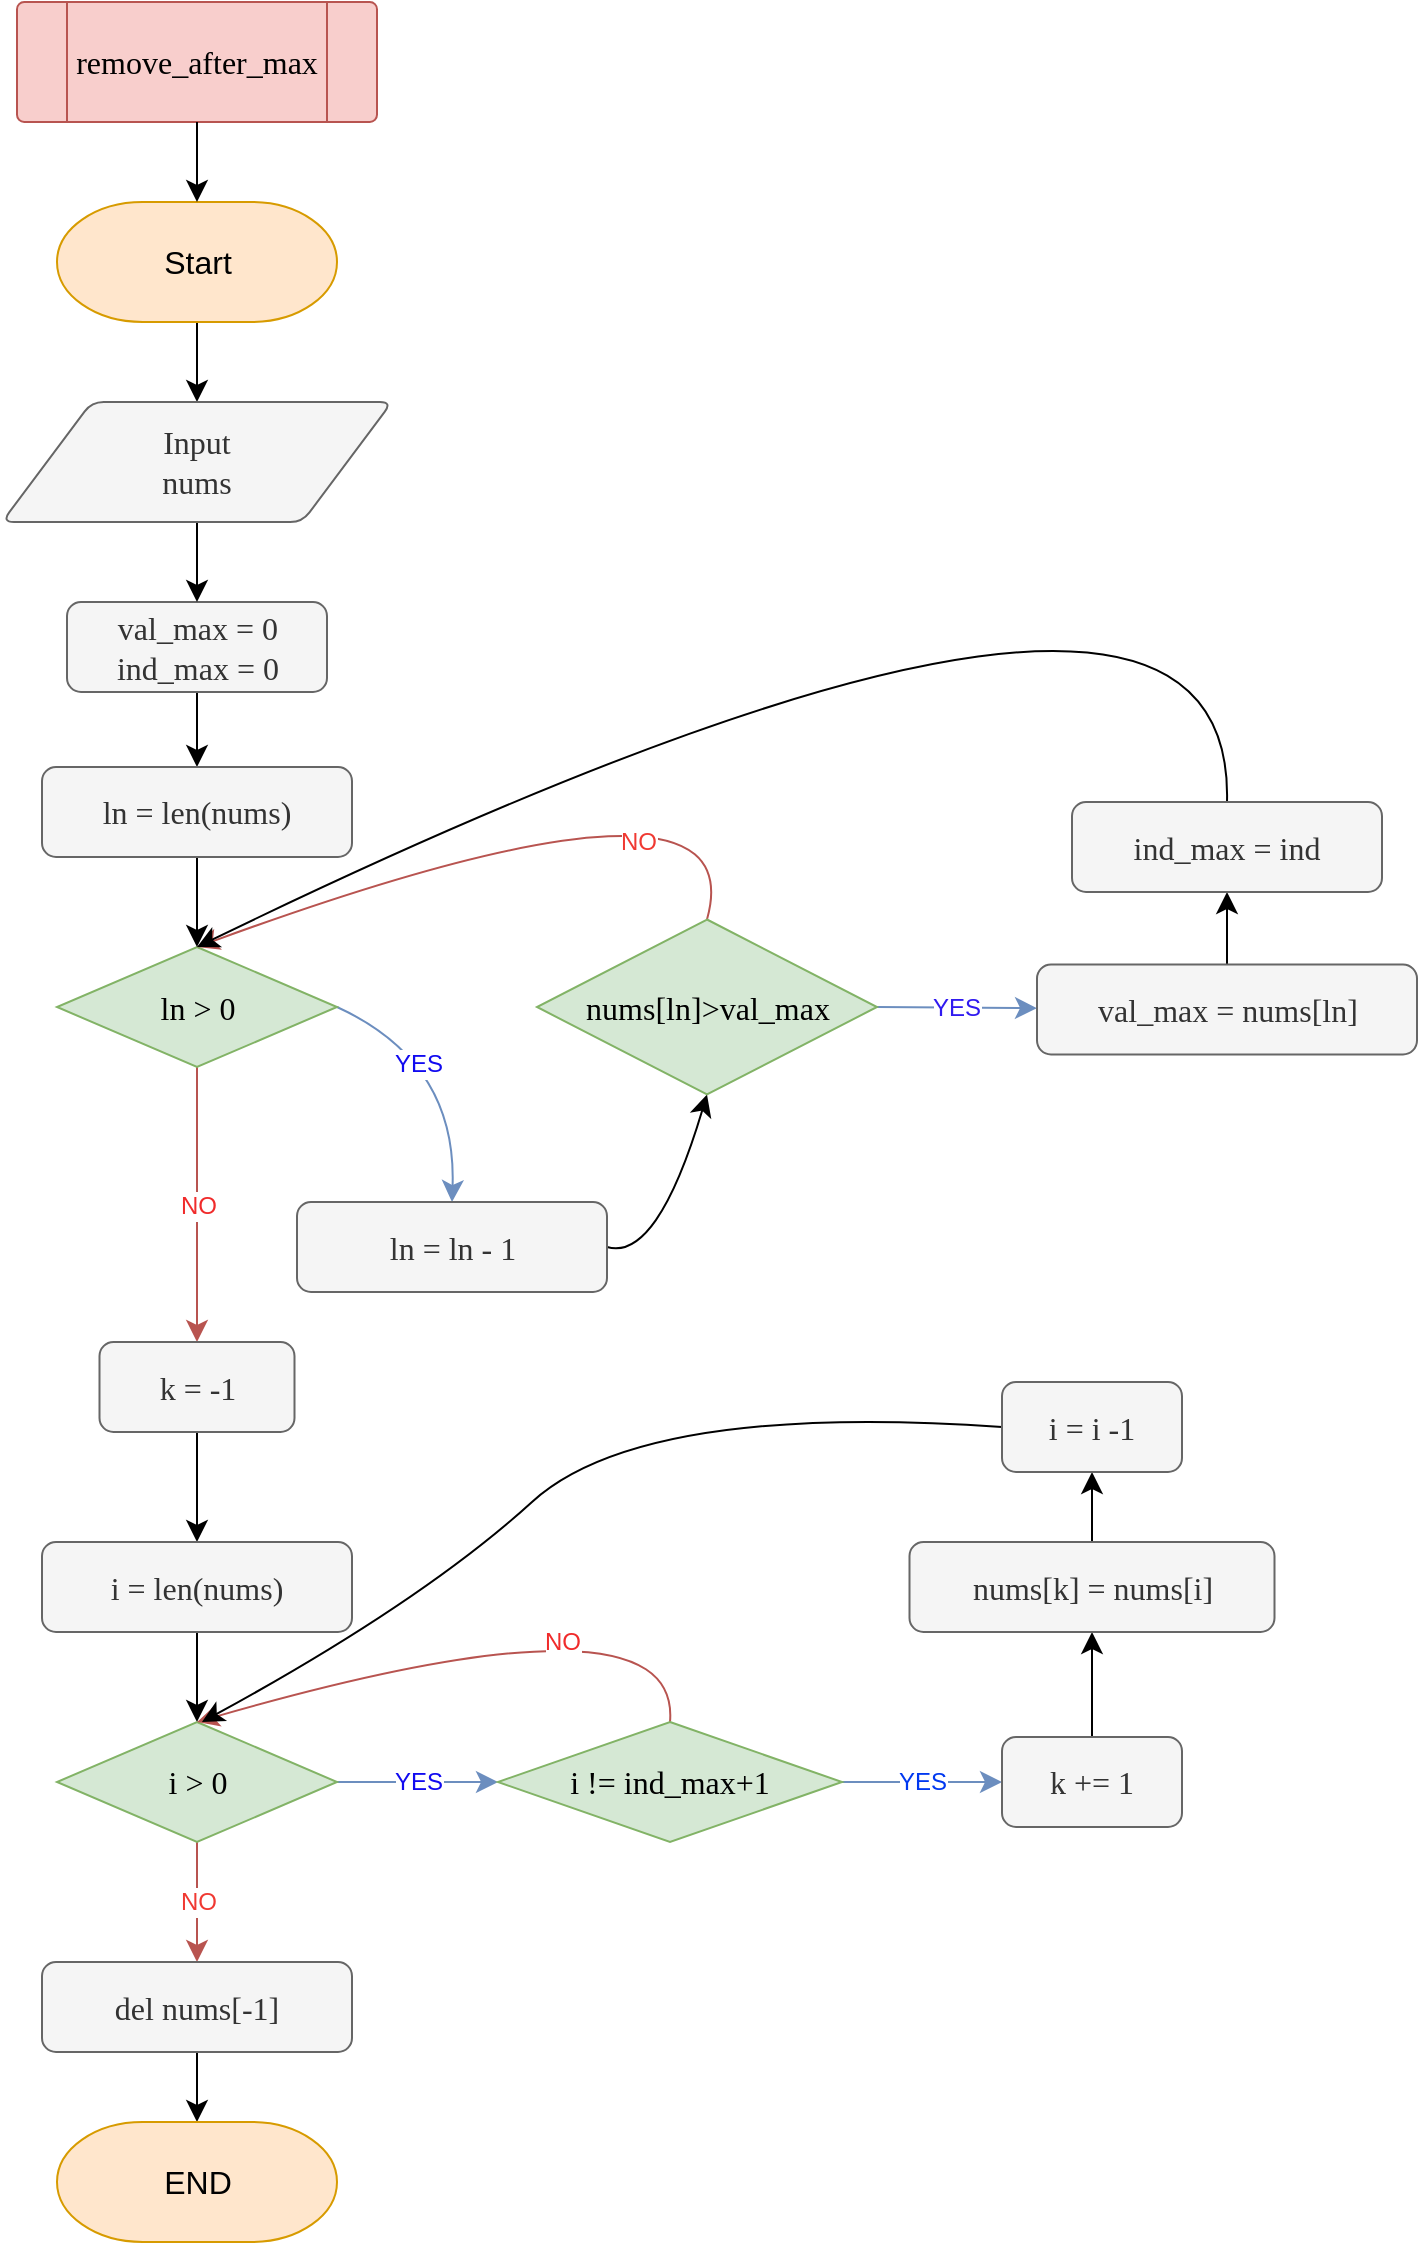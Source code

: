<mxfile version="21.1.2" type="device">
  <diagram name="Страница 1" id="1Sl_nZ1g1N8PrJDqj42g">
    <mxGraphModel dx="73" dy="1173" grid="1" gridSize="10" guides="1" tooltips="1" connect="1" arrows="1" fold="1" page="1" pageScale="1" pageWidth="827" pageHeight="1169" math="0" shadow="0">
      <root>
        <mxCell id="0" />
        <mxCell id="1" parent="0" />
        <mxCell id="bT7lZ-O7QSs4i1S0B8-C-22" style="edgeStyle=none;curved=1;rounded=1;orthogonalLoop=1;jettySize=auto;html=1;exitX=0.5;exitY=1;exitDx=0;exitDy=0;entryX=1;entryY=0.5;entryDx=0;entryDy=0;strokeWidth=1;fontFamily=Lucida Console;fontSize=12;fontColor=#F0F0F0;startSize=8;endSize=8;" parent="1" edge="1">
          <mxGeometry relative="1" as="geometry">
            <Array as="points">
              <mxPoint x="-140" y="1090" />
              <mxPoint x="-230" y="500" />
            </Array>
            <mxPoint x="-380" y="920" as="sourcePoint" />
          </mxGeometry>
        </mxCell>
        <mxCell id="Jn_Shfn6a7lbjGQ6scSM-2" value="" style="group" vertex="1" connectable="0" parent="1">
          <mxGeometry x="1721.5" y="24" width="180" height="60" as="geometry" />
        </mxCell>
        <mxCell id="Jn_Shfn6a7lbjGQ6scSM-3" value="" style="verticalLabelPosition=bottom;verticalAlign=top;html=1;shape=process;whiteSpace=wrap;rounded=1;size=0.14;arcSize=6;strokeWidth=1;fontFamily=Lucida Console;fontSize=16;fillColor=#f8cecc;strokeColor=#b85450;" vertex="1" parent="Jn_Shfn6a7lbjGQ6scSM-2">
          <mxGeometry width="180" height="60" as="geometry" />
        </mxCell>
        <mxCell id="Jn_Shfn6a7lbjGQ6scSM-4" value="remove_after_max" style="text;strokeColor=none;fillColor=none;html=1;align=center;verticalAlign=middle;whiteSpace=wrap;rounded=0;fontSize=16;fontFamily=Lucida Console;fontColor=#000000;" vertex="1" parent="Jn_Shfn6a7lbjGQ6scSM-2">
          <mxGeometry x="51.429" y="15" width="77.143" height="30" as="geometry" />
        </mxCell>
        <mxCell id="Jn_Shfn6a7lbjGQ6scSM-9" style="edgeStyle=none;curved=1;rounded=0;orthogonalLoop=1;jettySize=auto;html=1;exitX=0.5;exitY=1;exitDx=0;exitDy=0;fontSize=12;startSize=8;endSize=8;" edge="1" parent="1" source="Jn_Shfn6a7lbjGQ6scSM-5" target="Jn_Shfn6a7lbjGQ6scSM-7">
          <mxGeometry relative="1" as="geometry" />
        </mxCell>
        <mxCell id="Jn_Shfn6a7lbjGQ6scSM-5" value="&lt;div&gt;val_max = 0&lt;/div&gt;&lt;div&gt;ind_max = 0&lt;/div&gt;" style="rounded=1;whiteSpace=wrap;html=1;absoluteArcSize=1;arcSize=14;strokeWidth=1;fontFamily=Lucida Console;fontSize=16;fillColor=#f5f5f5;strokeColor=#666666;fontColor=#333333;" vertex="1" parent="1">
          <mxGeometry x="1746.5" y="324" width="130" height="45" as="geometry" />
        </mxCell>
        <mxCell id="Jn_Shfn6a7lbjGQ6scSM-18" value="YES" style="edgeStyle=none;curved=1;rounded=0;orthogonalLoop=1;jettySize=auto;html=1;exitX=1;exitY=0.5;exitDx=0;exitDy=0;exitPerimeter=0;fontSize=12;startSize=8;endSize=8;fillColor=#dae8fc;strokeColor=#6c8ebf;fontColor=#110AF0;entryX=0.5;entryY=0;entryDx=0;entryDy=0;" edge="1" parent="1" source="Jn_Shfn6a7lbjGQ6scSM-6" target="Jn_Shfn6a7lbjGQ6scSM-11">
          <mxGeometry x="-0.004" y="-19" relative="1" as="geometry">
            <Array as="points">
              <mxPoint x="1941.5" y="554" />
            </Array>
            <mxPoint as="offset" />
          </mxGeometry>
        </mxCell>
        <mxCell id="Jn_Shfn6a7lbjGQ6scSM-27" value="NO" style="edgeStyle=none;curved=1;rounded=0;orthogonalLoop=1;jettySize=auto;html=1;exitX=0.5;exitY=1;exitDx=0;exitDy=0;exitPerimeter=0;fontSize=12;startSize=8;endSize=8;fillColor=#f8cecc;strokeColor=#b85450;fontColor=#F02B2B;" edge="1" parent="1" source="Jn_Shfn6a7lbjGQ6scSM-6" target="Jn_Shfn6a7lbjGQ6scSM-26">
          <mxGeometry relative="1" as="geometry" />
        </mxCell>
        <mxCell id="Jn_Shfn6a7lbjGQ6scSM-6" value="ln &amp;gt; 0" style="strokeWidth=1;html=1;shape=mxgraph.flowchart.decision;whiteSpace=wrap;rounded=1;fontSize=16;fontFamily=Lucida Console;fillColor=#d5e8d4;strokeColor=#82b366;" vertex="1" parent="1">
          <mxGeometry x="1741.5" y="496.5" width="140" height="60" as="geometry" />
        </mxCell>
        <mxCell id="Jn_Shfn6a7lbjGQ6scSM-10" style="edgeStyle=none;curved=1;rounded=0;orthogonalLoop=1;jettySize=auto;html=1;exitX=0.5;exitY=1;exitDx=0;exitDy=0;fontSize=12;startSize=8;endSize=8;" edge="1" parent="1" source="Jn_Shfn6a7lbjGQ6scSM-7" target="Jn_Shfn6a7lbjGQ6scSM-6">
          <mxGeometry relative="1" as="geometry" />
        </mxCell>
        <mxCell id="Jn_Shfn6a7lbjGQ6scSM-7" value="&lt;div&gt;ln = len(nums)&lt;/div&gt;" style="rounded=1;whiteSpace=wrap;html=1;absoluteArcSize=1;arcSize=14;strokeWidth=1;fontFamily=Lucida Console;fontSize=16;fillColor=#f5f5f5;strokeColor=#666666;fontColor=#333333;" vertex="1" parent="1">
          <mxGeometry x="1734" y="406.5" width="155" height="45" as="geometry" />
        </mxCell>
        <mxCell id="Jn_Shfn6a7lbjGQ6scSM-25" style="edgeStyle=none;curved=1;rounded=0;orthogonalLoop=1;jettySize=auto;html=1;exitX=1;exitY=0.5;exitDx=0;exitDy=0;entryX=0.5;entryY=1;entryDx=0;entryDy=0;entryPerimeter=0;fontSize=12;startSize=8;endSize=8;" edge="1" parent="1" source="Jn_Shfn6a7lbjGQ6scSM-11" target="Jn_Shfn6a7lbjGQ6scSM-17">
          <mxGeometry relative="1" as="geometry">
            <Array as="points">
              <mxPoint x="2041.5" y="654" />
            </Array>
          </mxGeometry>
        </mxCell>
        <mxCell id="Jn_Shfn6a7lbjGQ6scSM-11" value="&lt;div&gt;ln = ln - 1&lt;/div&gt;" style="rounded=1;whiteSpace=wrap;html=1;absoluteArcSize=1;arcSize=14;strokeWidth=1;fontFamily=Lucida Console;fontSize=16;fillColor=#f5f5f5;strokeColor=#666666;fontColor=#333333;" vertex="1" parent="1">
          <mxGeometry x="1861.5" y="624" width="155" height="45" as="geometry" />
        </mxCell>
        <mxCell id="Jn_Shfn6a7lbjGQ6scSM-15" style="edgeStyle=none;curved=1;rounded=0;orthogonalLoop=1;jettySize=auto;html=1;exitX=0.5;exitY=1;exitDx=0;exitDy=0;exitPerimeter=0;fontSize=12;startSize=8;endSize=8;" edge="1" parent="1" source="Jn_Shfn6a7lbjGQ6scSM-12" target="Jn_Shfn6a7lbjGQ6scSM-13">
          <mxGeometry relative="1" as="geometry" />
        </mxCell>
        <mxCell id="Jn_Shfn6a7lbjGQ6scSM-12" value="Start" style="strokeWidth=1;html=1;shape=mxgraph.flowchart.terminator;whiteSpace=wrap;fontSize=16;rounded=1;fillColor=#ffe6cc;strokeColor=#d79b00;" vertex="1" parent="1">
          <mxGeometry x="1741.5" y="124" width="140" height="60" as="geometry" />
        </mxCell>
        <mxCell id="Jn_Shfn6a7lbjGQ6scSM-16" style="edgeStyle=none;curved=1;rounded=0;orthogonalLoop=1;jettySize=auto;html=1;exitX=0.5;exitY=1;exitDx=0;exitDy=0;fontSize=12;startSize=8;endSize=8;" edge="1" parent="1" source="Jn_Shfn6a7lbjGQ6scSM-13" target="Jn_Shfn6a7lbjGQ6scSM-5">
          <mxGeometry relative="1" as="geometry" />
        </mxCell>
        <mxCell id="Jn_Shfn6a7lbjGQ6scSM-13" value="Input&lt;br&gt;nums" style="shape=parallelogram;html=1;strokeWidth=1;perimeter=parallelogramPerimeter;whiteSpace=wrap;rounded=1;arcSize=12;size=0.23;fontFamily=Lucida Console;fontSize=16;fillColor=#f5f5f5;strokeColor=#666666;fontColor=#333333;" vertex="1" parent="1">
          <mxGeometry x="1714" y="224" width="195" height="60" as="geometry" />
        </mxCell>
        <mxCell id="Jn_Shfn6a7lbjGQ6scSM-14" style="edgeStyle=none;curved=1;rounded=0;orthogonalLoop=1;jettySize=auto;html=1;exitX=0.5;exitY=1;exitDx=0;exitDy=0;fontSize=12;startSize=8;endSize=8;" edge="1" parent="1" source="Jn_Shfn6a7lbjGQ6scSM-3" target="Jn_Shfn6a7lbjGQ6scSM-12">
          <mxGeometry relative="1" as="geometry" />
        </mxCell>
        <mxCell id="Jn_Shfn6a7lbjGQ6scSM-21" value="YES" style="edgeStyle=none;curved=1;rounded=0;orthogonalLoop=1;jettySize=auto;html=1;exitX=1;exitY=0.5;exitDx=0;exitDy=0;exitPerimeter=0;fontSize=12;startSize=8;endSize=8;fillColor=#dae8fc;strokeColor=#6c8ebf;fontColor=#301AF0;" edge="1" parent="1" source="Jn_Shfn6a7lbjGQ6scSM-17" target="Jn_Shfn6a7lbjGQ6scSM-19">
          <mxGeometry relative="1" as="geometry" />
        </mxCell>
        <mxCell id="Jn_Shfn6a7lbjGQ6scSM-23" value="NO" style="edgeStyle=none;curved=1;rounded=0;orthogonalLoop=1;jettySize=auto;html=1;exitX=0.5;exitY=0;exitDx=0;exitDy=0;exitPerimeter=0;entryX=0.5;entryY=0;entryDx=0;entryDy=0;entryPerimeter=0;fontSize=12;startSize=8;endSize=8;fontColor=#F03932;fillColor=#f8cecc;strokeColor=#b85450;" edge="1" parent="1" source="Jn_Shfn6a7lbjGQ6scSM-17" target="Jn_Shfn6a7lbjGQ6scSM-6">
          <mxGeometry x="-0.151" y="26" relative="1" as="geometry">
            <Array as="points">
              <mxPoint x="2091.5" y="394" />
            </Array>
            <mxPoint as="offset" />
          </mxGeometry>
        </mxCell>
        <mxCell id="Jn_Shfn6a7lbjGQ6scSM-17" value="nums[ln]&amp;gt;val_max" style="strokeWidth=1;html=1;shape=mxgraph.flowchart.decision;whiteSpace=wrap;rounded=1;fontSize=16;fontFamily=Lucida Console;fillColor=#d5e8d4;strokeColor=#82b366;" vertex="1" parent="1">
          <mxGeometry x="1981.5" y="482.75" width="170" height="87.5" as="geometry" />
        </mxCell>
        <mxCell id="Jn_Shfn6a7lbjGQ6scSM-24" style="edgeStyle=none;curved=1;rounded=0;orthogonalLoop=1;jettySize=auto;html=1;exitX=0.5;exitY=0;exitDx=0;exitDy=0;fontSize=12;startSize=8;endSize=8;" edge="1" parent="1" source="Jn_Shfn6a7lbjGQ6scSM-19" target="Jn_Shfn6a7lbjGQ6scSM-20">
          <mxGeometry relative="1" as="geometry" />
        </mxCell>
        <mxCell id="Jn_Shfn6a7lbjGQ6scSM-19" value="&lt;div&gt;val_max = nums[ln]&lt;/div&gt;" style="rounded=1;whiteSpace=wrap;html=1;absoluteArcSize=1;arcSize=14;strokeWidth=1;fontFamily=Lucida Console;fontSize=16;fillColor=#f5f5f5;strokeColor=#666666;fontColor=#333333;" vertex="1" parent="1">
          <mxGeometry x="2231.5" y="505.25" width="190" height="45" as="geometry" />
        </mxCell>
        <mxCell id="Jn_Shfn6a7lbjGQ6scSM-22" style="edgeStyle=none;curved=1;rounded=0;orthogonalLoop=1;jettySize=auto;html=1;exitX=0.5;exitY=0;exitDx=0;exitDy=0;entryX=0.5;entryY=0;entryDx=0;entryDy=0;entryPerimeter=0;fontSize=12;startSize=8;endSize=8;" edge="1" parent="1" source="Jn_Shfn6a7lbjGQ6scSM-20" target="Jn_Shfn6a7lbjGQ6scSM-6">
          <mxGeometry relative="1" as="geometry">
            <Array as="points">
              <mxPoint x="2331.5" y="244" />
            </Array>
          </mxGeometry>
        </mxCell>
        <mxCell id="Jn_Shfn6a7lbjGQ6scSM-20" value="&lt;div&gt;ind_max = ind&lt;/div&gt;" style="rounded=1;whiteSpace=wrap;html=1;absoluteArcSize=1;arcSize=14;strokeWidth=1;fontFamily=Lucida Console;fontSize=16;fillColor=#f5f5f5;strokeColor=#666666;fontColor=#333333;" vertex="1" parent="1">
          <mxGeometry x="2249" y="424" width="155" height="45" as="geometry" />
        </mxCell>
        <mxCell id="Jn_Shfn6a7lbjGQ6scSM-29" style="edgeStyle=none;curved=1;rounded=0;orthogonalLoop=1;jettySize=auto;html=1;exitX=0.5;exitY=1;exitDx=0;exitDy=0;fontSize=12;startSize=8;endSize=8;" edge="1" parent="1" source="Jn_Shfn6a7lbjGQ6scSM-26" target="Jn_Shfn6a7lbjGQ6scSM-28">
          <mxGeometry relative="1" as="geometry" />
        </mxCell>
        <mxCell id="Jn_Shfn6a7lbjGQ6scSM-26" value="&lt;div&gt;k = -1&lt;/div&gt;" style="rounded=1;whiteSpace=wrap;html=1;absoluteArcSize=1;arcSize=14;strokeWidth=1;fontFamily=Lucida Console;fontSize=16;fillColor=#f5f5f5;strokeColor=#666666;fontColor=#333333;" vertex="1" parent="1">
          <mxGeometry x="1762.75" y="694" width="97.5" height="45" as="geometry" />
        </mxCell>
        <mxCell id="Jn_Shfn6a7lbjGQ6scSM-31" style="edgeStyle=none;curved=1;rounded=0;orthogonalLoop=1;jettySize=auto;html=1;exitX=0.5;exitY=1;exitDx=0;exitDy=0;fontSize=12;startSize=8;endSize=8;" edge="1" parent="1" source="Jn_Shfn6a7lbjGQ6scSM-28" target="Jn_Shfn6a7lbjGQ6scSM-30">
          <mxGeometry relative="1" as="geometry" />
        </mxCell>
        <mxCell id="Jn_Shfn6a7lbjGQ6scSM-28" value="&lt;div&gt;i = len(nums)&lt;/div&gt;" style="rounded=1;whiteSpace=wrap;html=1;absoluteArcSize=1;arcSize=14;strokeWidth=1;fontFamily=Lucida Console;fontSize=16;fillColor=#f5f5f5;strokeColor=#666666;fontColor=#333333;" vertex="1" parent="1">
          <mxGeometry x="1734" y="794" width="155" height="45" as="geometry" />
        </mxCell>
        <mxCell id="Jn_Shfn6a7lbjGQ6scSM-35" value="YES" style="edgeStyle=none;curved=1;rounded=0;orthogonalLoop=1;jettySize=auto;html=1;exitX=1;exitY=0.5;exitDx=0;exitDy=0;exitPerimeter=0;fontSize=12;startSize=8;endSize=8;fontColor=#110AF0;fillColor=#dae8fc;strokeColor=#6c8ebf;" edge="1" parent="1" source="Jn_Shfn6a7lbjGQ6scSM-30" target="Jn_Shfn6a7lbjGQ6scSM-32">
          <mxGeometry relative="1" as="geometry" />
        </mxCell>
        <mxCell id="Jn_Shfn6a7lbjGQ6scSM-38" value="NO" style="edgeStyle=none;curved=1;rounded=0;orthogonalLoop=1;jettySize=auto;html=1;exitX=0.5;exitY=1;exitDx=0;exitDy=0;exitPerimeter=0;fontSize=12;startSize=8;endSize=8;fontColor=#F03932;fillColor=#f8cecc;strokeColor=#b85450;" edge="1" parent="1" source="Jn_Shfn6a7lbjGQ6scSM-30" target="Jn_Shfn6a7lbjGQ6scSM-37">
          <mxGeometry relative="1" as="geometry" />
        </mxCell>
        <mxCell id="Jn_Shfn6a7lbjGQ6scSM-30" value="i &amp;gt; 0" style="strokeWidth=1;html=1;shape=mxgraph.flowchart.decision;whiteSpace=wrap;rounded=1;fontSize=16;fontFamily=Lucida Console;fillColor=#d5e8d4;strokeColor=#82b366;" vertex="1" parent="1">
          <mxGeometry x="1741.5" y="884" width="140" height="60" as="geometry" />
        </mxCell>
        <mxCell id="Jn_Shfn6a7lbjGQ6scSM-36" value="YES" style="edgeStyle=none;curved=1;rounded=0;orthogonalLoop=1;jettySize=auto;html=1;exitX=1;exitY=0.5;exitDx=0;exitDy=0;exitPerimeter=0;fontSize=12;startSize=8;endSize=8;fillColor=#dae8fc;strokeColor=#6c8ebf;fontColor=#0038F0;" edge="1" parent="1" source="Jn_Shfn6a7lbjGQ6scSM-32" target="Jn_Shfn6a7lbjGQ6scSM-33">
          <mxGeometry relative="1" as="geometry" />
        </mxCell>
        <mxCell id="Jn_Shfn6a7lbjGQ6scSM-40" value="NO" style="edgeStyle=none;curved=1;rounded=0;orthogonalLoop=1;jettySize=auto;html=1;exitX=0.5;exitY=0;exitDx=0;exitDy=0;exitPerimeter=0;entryX=0.5;entryY=0;entryDx=0;entryDy=0;entryPerimeter=0;fontSize=12;startSize=8;endSize=8;fillColor=#f8cecc;strokeColor=#b85450;fontColor=#F02B2B;" edge="1" parent="1" source="Jn_Shfn6a7lbjGQ6scSM-32" target="Jn_Shfn6a7lbjGQ6scSM-30">
          <mxGeometry x="-0.156" y="12" relative="1" as="geometry">
            <Array as="points">
              <mxPoint x="2054" y="814" />
            </Array>
            <mxPoint as="offset" />
          </mxGeometry>
        </mxCell>
        <mxCell id="Jn_Shfn6a7lbjGQ6scSM-32" value="i != ind_max+1" style="strokeWidth=1;html=1;shape=mxgraph.flowchart.decision;whiteSpace=wrap;rounded=1;fontSize=16;fontFamily=Lucida Console;fillColor=#d5e8d4;strokeColor=#82b366;" vertex="1" parent="1">
          <mxGeometry x="1962" y="884" width="172" height="60" as="geometry" />
        </mxCell>
        <mxCell id="Jn_Shfn6a7lbjGQ6scSM-39" style="edgeStyle=none;curved=1;rounded=0;orthogonalLoop=1;jettySize=auto;html=1;exitX=0.5;exitY=0;exitDx=0;exitDy=0;fontSize=12;startSize=8;endSize=8;" edge="1" parent="1" source="Jn_Shfn6a7lbjGQ6scSM-33" target="Jn_Shfn6a7lbjGQ6scSM-34">
          <mxGeometry relative="1" as="geometry" />
        </mxCell>
        <mxCell id="Jn_Shfn6a7lbjGQ6scSM-33" value="&lt;div&gt;k += 1&lt;/div&gt;" style="rounded=1;whiteSpace=wrap;html=1;absoluteArcSize=1;arcSize=14;strokeWidth=1;fontFamily=Lucida Console;fontSize=16;fillColor=#f5f5f5;strokeColor=#666666;fontColor=#333333;" vertex="1" parent="1">
          <mxGeometry x="2214" y="891.5" width="90" height="45" as="geometry" />
        </mxCell>
        <mxCell id="Jn_Shfn6a7lbjGQ6scSM-43" style="edgeStyle=none;curved=1;rounded=0;orthogonalLoop=1;jettySize=auto;html=1;exitX=0.5;exitY=0;exitDx=0;exitDy=0;fontSize=12;startSize=8;endSize=8;" edge="1" parent="1" source="Jn_Shfn6a7lbjGQ6scSM-34" target="Jn_Shfn6a7lbjGQ6scSM-41">
          <mxGeometry relative="1" as="geometry" />
        </mxCell>
        <mxCell id="Jn_Shfn6a7lbjGQ6scSM-34" value="&lt;div&gt;nums[k] = nums[i]&lt;/div&gt;" style="rounded=1;whiteSpace=wrap;html=1;absoluteArcSize=1;arcSize=14;strokeWidth=1;fontFamily=Lucida Console;fontSize=16;fillColor=#f5f5f5;strokeColor=#666666;fontColor=#333333;" vertex="1" parent="1">
          <mxGeometry x="2167.75" y="794" width="182.5" height="45" as="geometry" />
        </mxCell>
        <mxCell id="Jn_Shfn6a7lbjGQ6scSM-45" style="edgeStyle=none;curved=1;rounded=0;orthogonalLoop=1;jettySize=auto;html=1;exitX=0.5;exitY=1;exitDx=0;exitDy=0;fontSize=12;startSize=8;endSize=8;" edge="1" parent="1" source="Jn_Shfn6a7lbjGQ6scSM-37" target="Jn_Shfn6a7lbjGQ6scSM-44">
          <mxGeometry relative="1" as="geometry" />
        </mxCell>
        <mxCell id="Jn_Shfn6a7lbjGQ6scSM-37" value="&lt;div&gt;del nums[-1]&lt;/div&gt;" style="rounded=1;whiteSpace=wrap;html=1;absoluteArcSize=1;arcSize=14;strokeWidth=1;fontFamily=Lucida Console;fontSize=16;fillColor=#f5f5f5;strokeColor=#666666;fontColor=#333333;" vertex="1" parent="1">
          <mxGeometry x="1734" y="1004" width="155" height="45" as="geometry" />
        </mxCell>
        <mxCell id="Jn_Shfn6a7lbjGQ6scSM-42" style="edgeStyle=none;curved=1;rounded=0;orthogonalLoop=1;jettySize=auto;html=1;exitX=0;exitY=0.5;exitDx=0;exitDy=0;fontSize=12;startSize=8;endSize=8;" edge="1" parent="1" source="Jn_Shfn6a7lbjGQ6scSM-41">
          <mxGeometry relative="1" as="geometry">
            <mxPoint x="1814" y="884" as="targetPoint" />
            <Array as="points">
              <mxPoint x="2034" y="724" />
              <mxPoint x="1924" y="824" />
            </Array>
          </mxGeometry>
        </mxCell>
        <mxCell id="Jn_Shfn6a7lbjGQ6scSM-41" value="&lt;div&gt;i = i -1&lt;/div&gt;" style="rounded=1;whiteSpace=wrap;html=1;absoluteArcSize=1;arcSize=14;strokeWidth=1;fontFamily=Lucida Console;fontSize=16;fillColor=#f5f5f5;strokeColor=#666666;fontColor=#333333;" vertex="1" parent="1">
          <mxGeometry x="2214" y="714" width="90" height="45" as="geometry" />
        </mxCell>
        <mxCell id="Jn_Shfn6a7lbjGQ6scSM-44" value="END" style="strokeWidth=1;html=1;shape=mxgraph.flowchart.terminator;whiteSpace=wrap;fontSize=16;rounded=1;fillColor=#ffe6cc;strokeColor=#d79b00;" vertex="1" parent="1">
          <mxGeometry x="1741.5" y="1084" width="140" height="60" as="geometry" />
        </mxCell>
      </root>
    </mxGraphModel>
  </diagram>
</mxfile>

